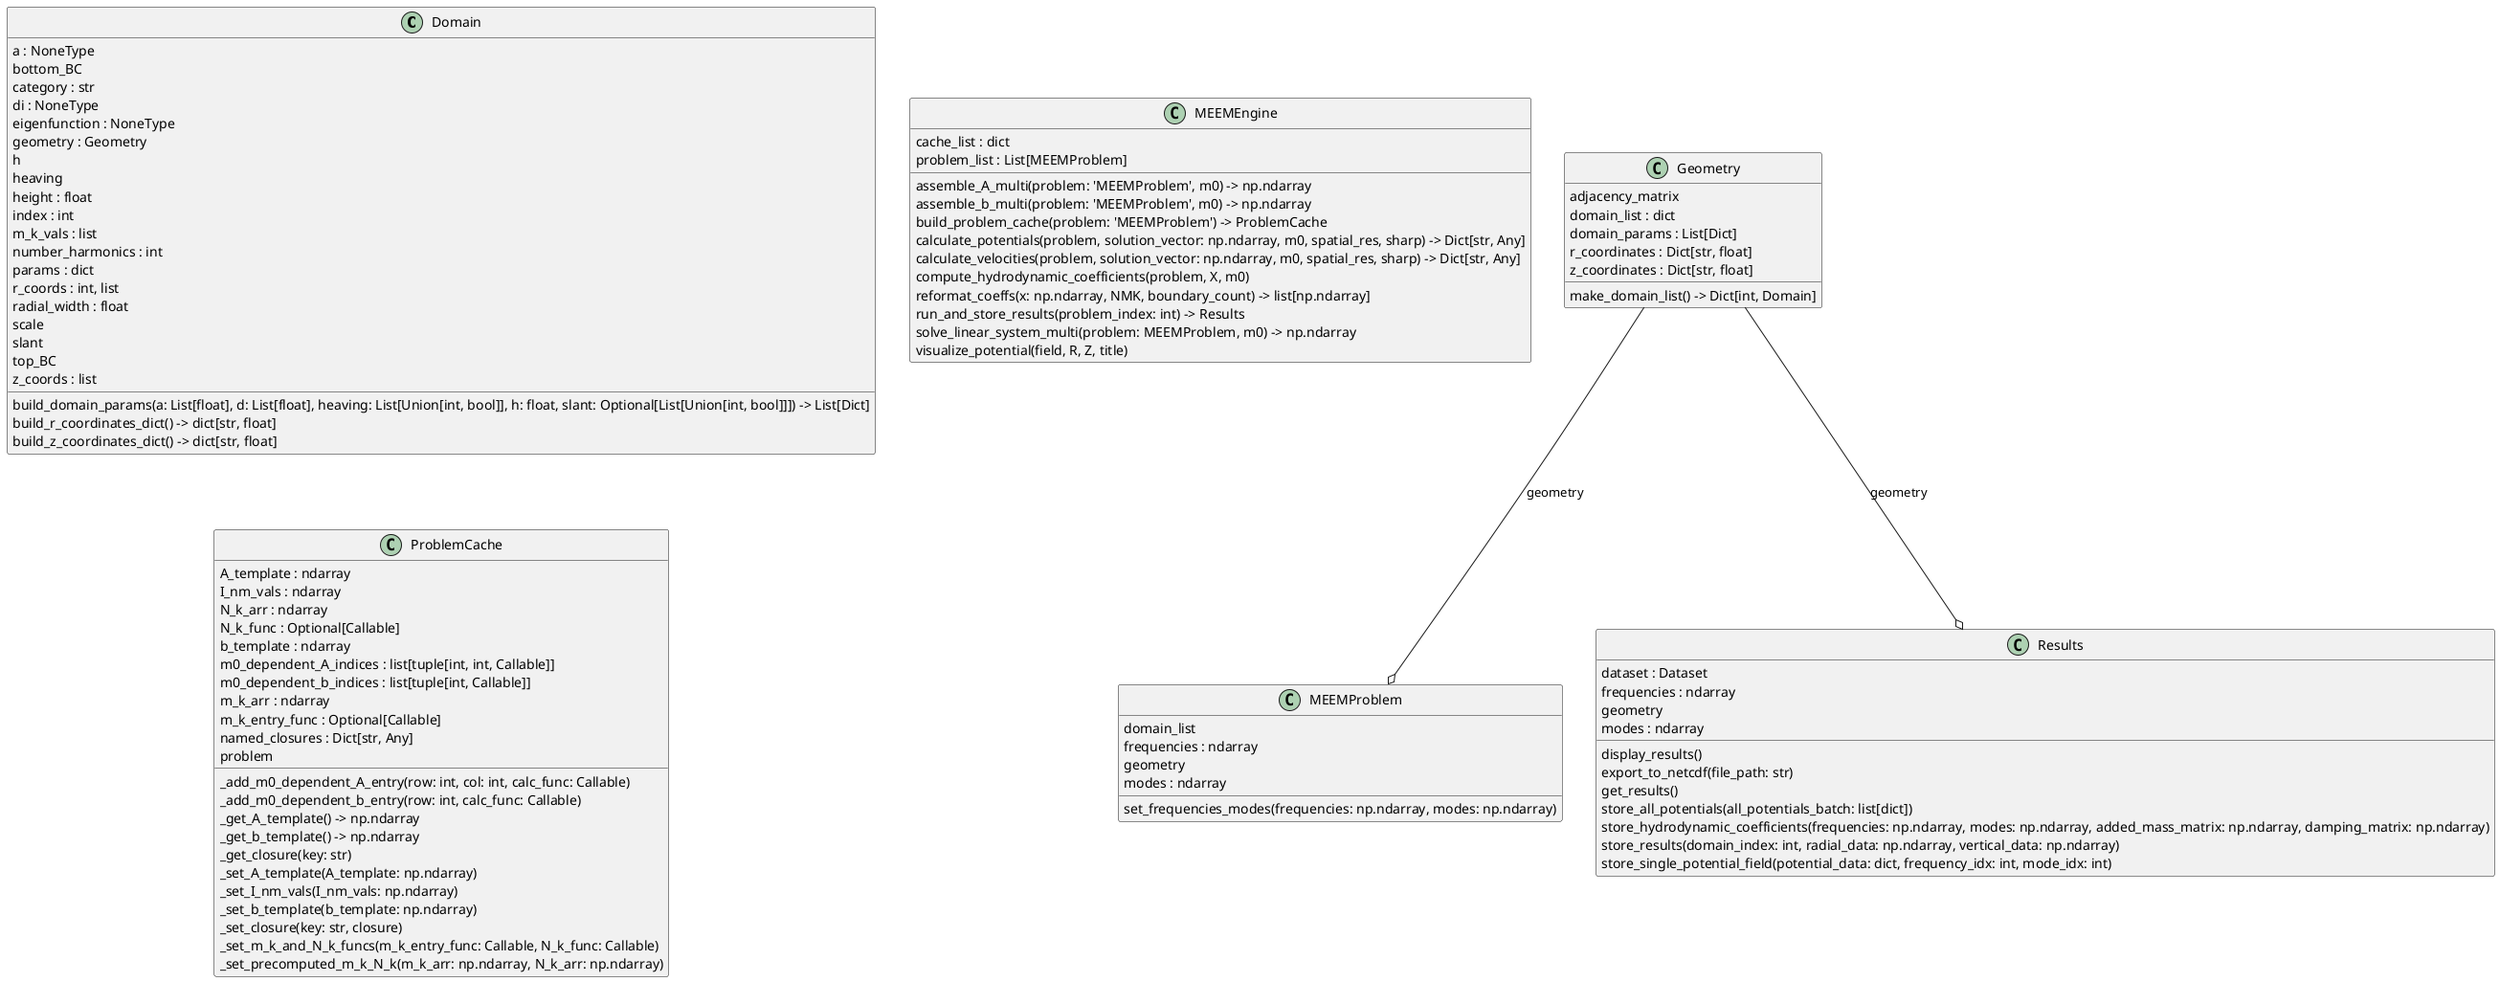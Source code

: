 @startuml classes_openflash
set namespaceSeparator none
class "Domain" as openflash.domain.Domain {
  a : NoneType
  bottom_BC
  category : str
  di : NoneType
  eigenfunction : NoneType
  geometry : Geometry
  h
  heaving
  height : float
  index : int
  m_k_vals : list
  number_harmonics : int
  params : dict
  r_coords : int, list
  radial_width : float
  scale
  slant
  top_BC
  z_coords : list
  build_domain_params(a: List[float], d: List[float], heaving: List[Union[int, bool]], h: float, slant: Optional[List[Union[int, bool]]]) -> List[Dict]
  build_r_coordinates_dict() -> dict[str, float]
  build_z_coordinates_dict() -> dict[str, float]
}
class "Geometry" as openflash.geometry.Geometry {
  adjacency_matrix
  domain_list : dict
  domain_params : List[Dict]
  r_coordinates : Dict[str, float]
  z_coordinates : Dict[str, float]
  make_domain_list() -> Dict[int, Domain]
}
class "MEEMEngine" as openflash.meem_engine.MEEMEngine {
  cache_list : dict
  problem_list : List[MEEMProblem]
  assemble_A_multi(problem: 'MEEMProblem', m0) -> np.ndarray
  assemble_b_multi(problem: 'MEEMProblem', m0) -> np.ndarray
  build_problem_cache(problem: 'MEEMProblem') -> ProblemCache
  calculate_potentials(problem, solution_vector: np.ndarray, m0, spatial_res, sharp) -> Dict[str, Any]
  calculate_velocities(problem, solution_vector: np.ndarray, m0, spatial_res, sharp) -> Dict[str, Any]
  compute_hydrodynamic_coefficients(problem, X, m0)
  reformat_coeffs(x: np.ndarray, NMK, boundary_count) -> list[np.ndarray]
  run_and_store_results(problem_index: int) -> Results
  solve_linear_system_multi(problem: MEEMProblem, m0) -> np.ndarray
  visualize_potential(field, R, Z, title)
}
class "MEEMProblem" as openflash.meem_problem.MEEMProblem {
  domain_list
  frequencies : ndarray
  geometry
  modes : ndarray
  set_frequencies_modes(frequencies: np.ndarray, modes: np.ndarray)
}
class "ProblemCache" as openflash.problem_cache.ProblemCache {
  A_template : ndarray
  I_nm_vals : ndarray
  N_k_arr : ndarray
  N_k_func : Optional[Callable]
  b_template : ndarray
  m0_dependent_A_indices : list[tuple[int, int, Callable]]
  m0_dependent_b_indices : list[tuple[int, Callable]]
  m_k_arr : ndarray
  m_k_entry_func : Optional[Callable]
  named_closures : Dict[str, Any]
  problem
  _add_m0_dependent_A_entry(row: int, col: int, calc_func: Callable)
  _add_m0_dependent_b_entry(row: int, calc_func: Callable)
  _get_A_template() -> np.ndarray
  _get_b_template() -> np.ndarray
  _get_closure(key: str)
  _set_A_template(A_template: np.ndarray)
  _set_I_nm_vals(I_nm_vals: np.ndarray)
  _set_b_template(b_template: np.ndarray)
  _set_closure(key: str, closure)
  _set_m_k_and_N_k_funcs(m_k_entry_func: Callable, N_k_func: Callable)
  _set_precomputed_m_k_N_k(m_k_arr: np.ndarray, N_k_arr: np.ndarray)
}
class "Results" as openflash.results.Results {
  dataset : Dataset
  frequencies : ndarray
  geometry
  modes : ndarray
  display_results()
  export_to_netcdf(file_path: str)
  get_results()
  store_all_potentials(all_potentials_batch: list[dict])
  store_hydrodynamic_coefficients(frequencies: np.ndarray, modes: np.ndarray, added_mass_matrix: np.ndarray, damping_matrix: np.ndarray)
  store_results(domain_index: int, radial_data: np.ndarray, vertical_data: np.ndarray)
  store_single_potential_field(potential_data: dict, frequency_idx: int, mode_idx: int)
}
openflash.geometry.Geometry --o openflash.meem_problem.MEEMProblem : geometry
openflash.geometry.Geometry --o openflash.results.Results : geometry
@enduml
